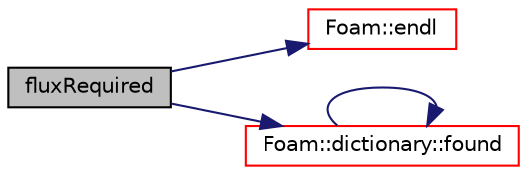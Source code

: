 digraph "fluxRequired"
{
  bgcolor="transparent";
  edge [fontname="Helvetica",fontsize="10",labelfontname="Helvetica",labelfontsize="10"];
  node [fontname="Helvetica",fontsize="10",shape=record];
  rankdir="LR";
  Node4647 [label="fluxRequired",height=0.2,width=0.4,color="black", fillcolor="grey75", style="filled", fontcolor="black"];
  Node4647 -> Node4648 [color="midnightblue",fontsize="10",style="solid",fontname="Helvetica"];
  Node4648 [label="Foam::endl",height=0.2,width=0.4,color="red",URL="$a21851.html#a2db8fe02a0d3909e9351bb4275b23ce4",tooltip="Add newline and flush stream. "];
  Node4647 -> Node4650 [color="midnightblue",fontsize="10",style="solid",fontname="Helvetica"];
  Node4650 [label="Foam::dictionary::found",height=0.2,width=0.4,color="red",URL="$a27129.html#adcd3d5d43253006ef145e56b43025d28",tooltip="Search dictionary for given keyword. "];
  Node4650 -> Node4650 [color="midnightblue",fontsize="10",style="solid",fontname="Helvetica"];
}
